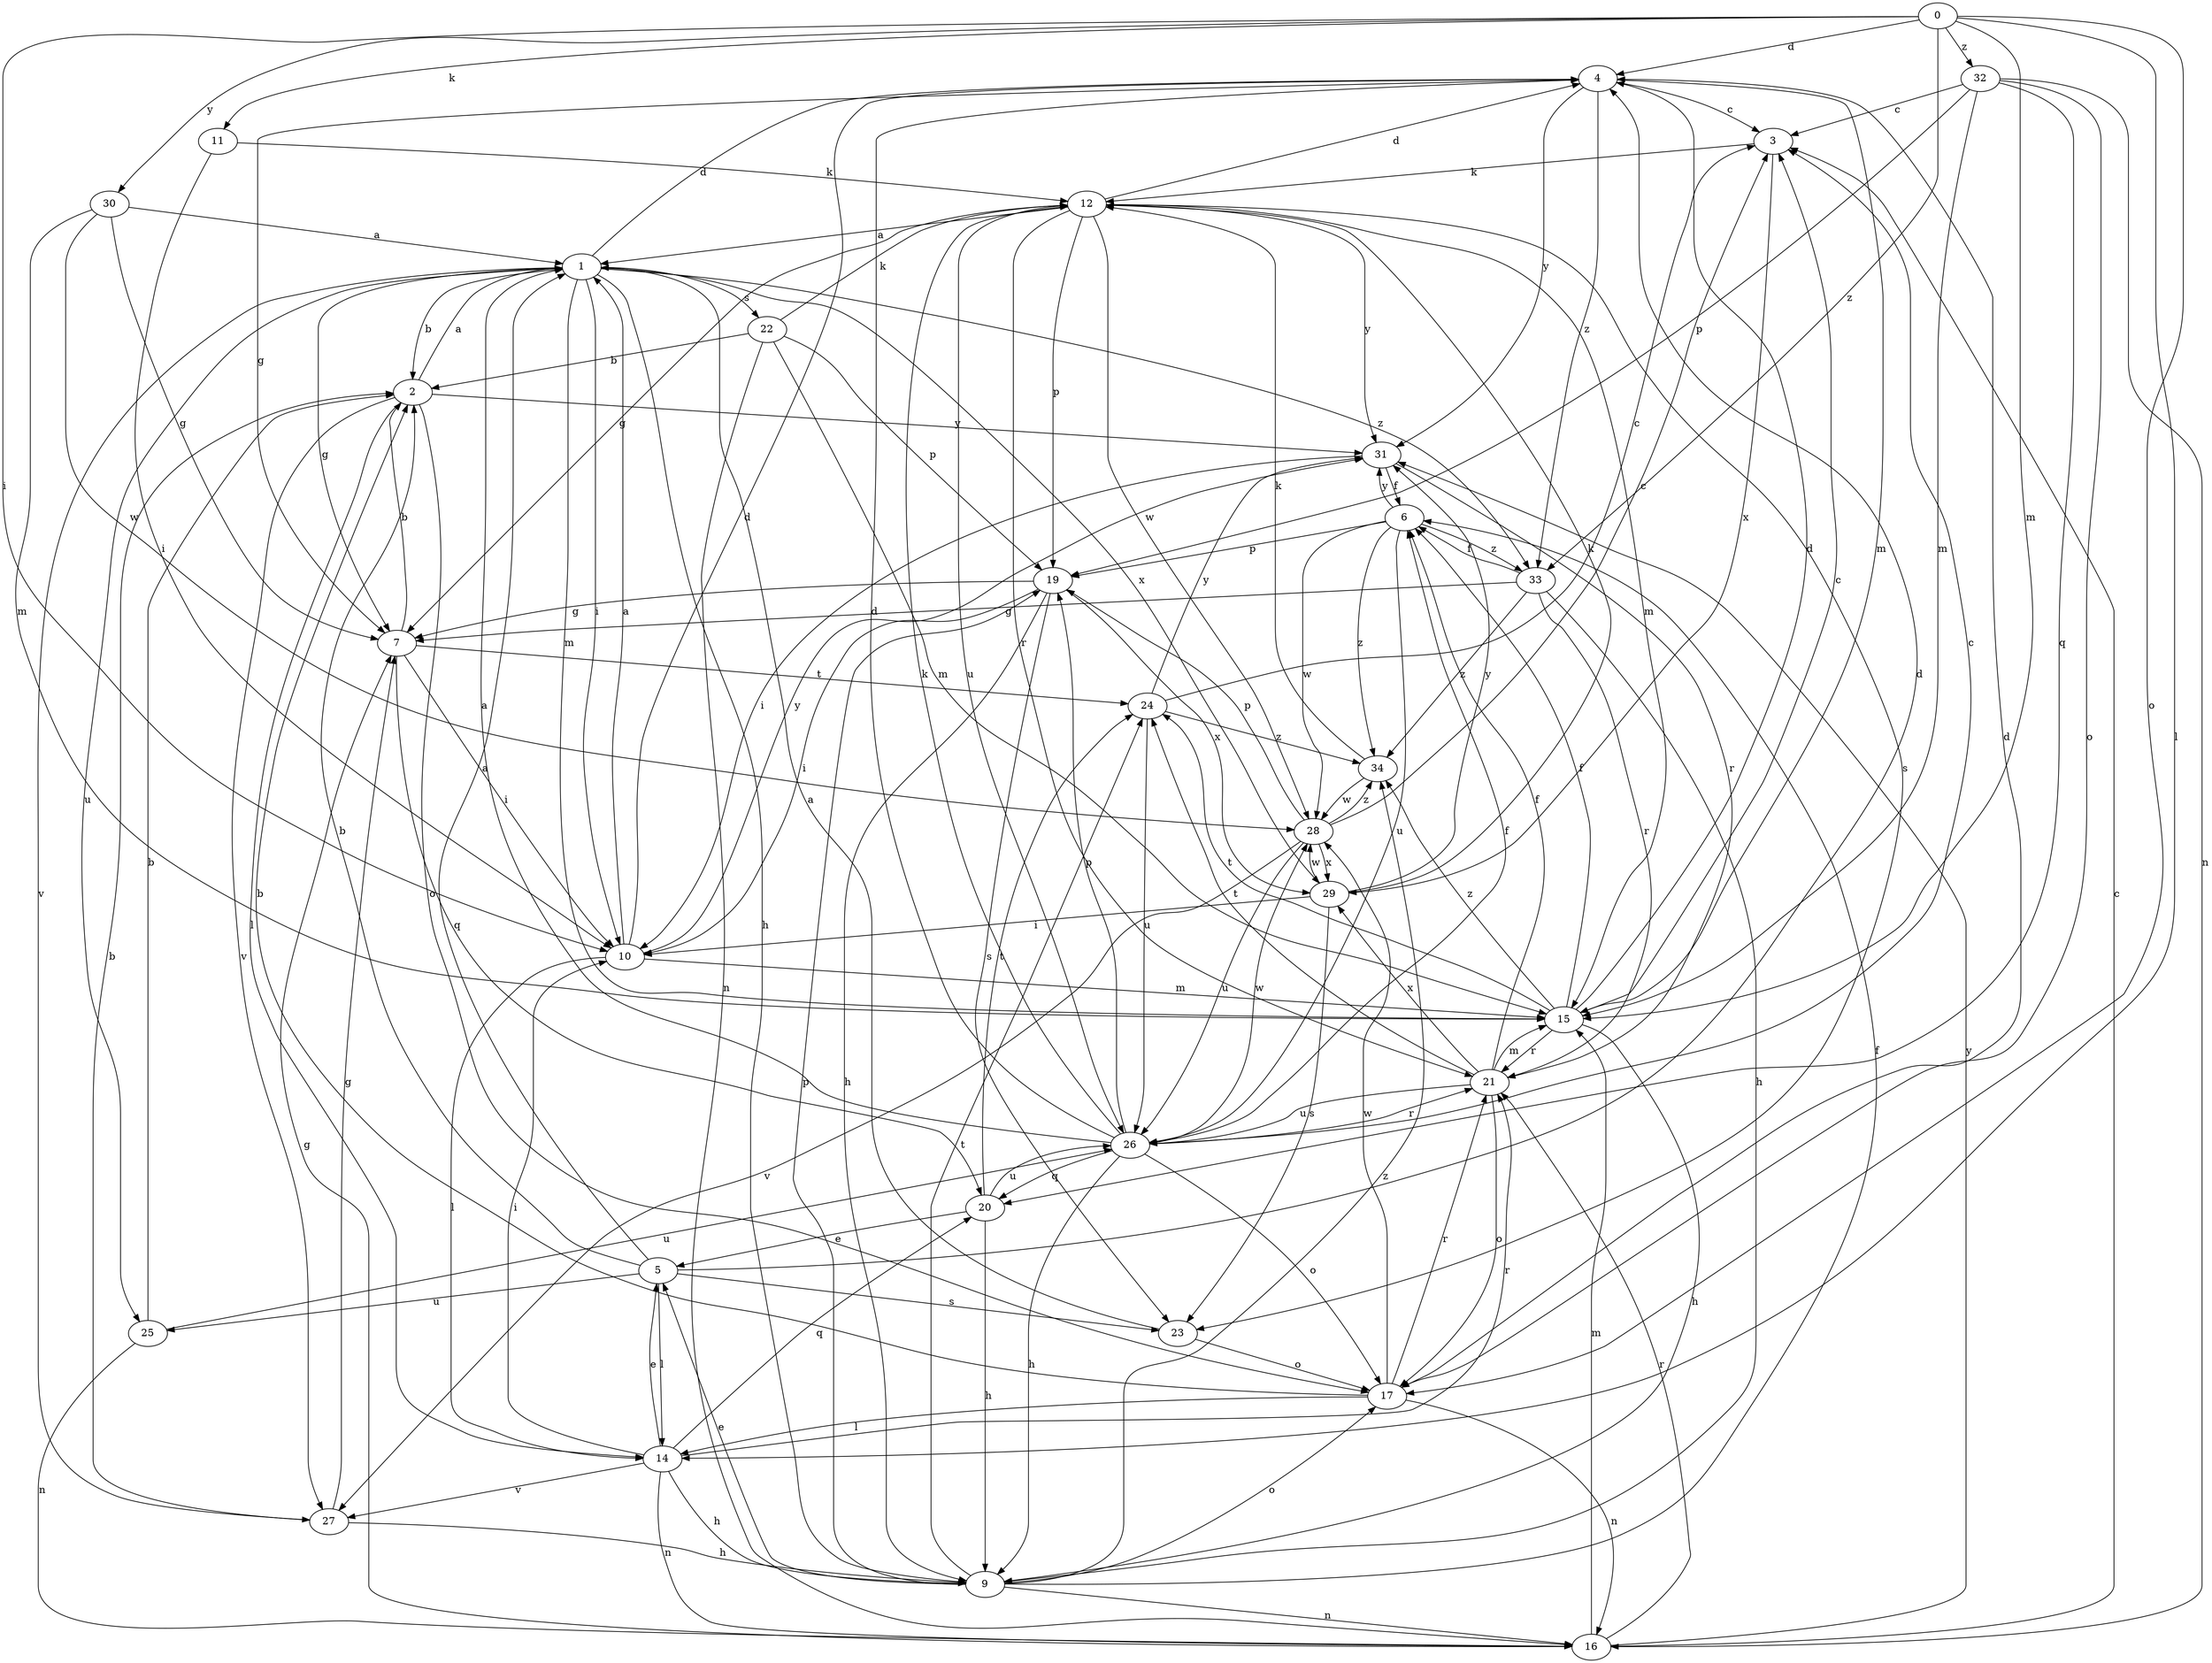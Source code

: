 strict digraph  {
0;
1;
2;
3;
4;
5;
6;
7;
9;
10;
11;
12;
14;
15;
16;
17;
19;
20;
21;
22;
23;
24;
25;
26;
27;
28;
29;
30;
31;
32;
33;
34;
0 -> 4  [label=d];
0 -> 10  [label=i];
0 -> 11  [label=k];
0 -> 14  [label=l];
0 -> 15  [label=m];
0 -> 17  [label=o];
0 -> 30  [label=y];
0 -> 32  [label=z];
0 -> 33  [label=z];
1 -> 2  [label=b];
1 -> 4  [label=d];
1 -> 7  [label=g];
1 -> 9  [label=h];
1 -> 10  [label=i];
1 -> 15  [label=m];
1 -> 22  [label=s];
1 -> 25  [label=u];
1 -> 27  [label=v];
1 -> 29  [label=x];
1 -> 33  [label=z];
2 -> 1  [label=a];
2 -> 14  [label=l];
2 -> 17  [label=o];
2 -> 27  [label=v];
2 -> 31  [label=y];
3 -> 12  [label=k];
3 -> 29  [label=x];
4 -> 3  [label=c];
4 -> 7  [label=g];
4 -> 15  [label=m];
4 -> 31  [label=y];
4 -> 33  [label=z];
5 -> 1  [label=a];
5 -> 2  [label=b];
5 -> 4  [label=d];
5 -> 14  [label=l];
5 -> 23  [label=s];
5 -> 25  [label=u];
6 -> 19  [label=p];
6 -> 26  [label=u];
6 -> 28  [label=w];
6 -> 31  [label=y];
6 -> 33  [label=z];
6 -> 34  [label=z];
7 -> 2  [label=b];
7 -> 10  [label=i];
7 -> 20  [label=q];
7 -> 24  [label=t];
9 -> 5  [label=e];
9 -> 6  [label=f];
9 -> 16  [label=n];
9 -> 17  [label=o];
9 -> 19  [label=p];
9 -> 24  [label=t];
9 -> 34  [label=z];
10 -> 1  [label=a];
10 -> 4  [label=d];
10 -> 14  [label=l];
10 -> 15  [label=m];
10 -> 31  [label=y];
11 -> 10  [label=i];
11 -> 12  [label=k];
12 -> 1  [label=a];
12 -> 4  [label=d];
12 -> 7  [label=g];
12 -> 15  [label=m];
12 -> 19  [label=p];
12 -> 21  [label=r];
12 -> 23  [label=s];
12 -> 26  [label=u];
12 -> 28  [label=w];
12 -> 31  [label=y];
14 -> 5  [label=e];
14 -> 9  [label=h];
14 -> 10  [label=i];
14 -> 16  [label=n];
14 -> 20  [label=q];
14 -> 21  [label=r];
14 -> 27  [label=v];
15 -> 3  [label=c];
15 -> 4  [label=d];
15 -> 6  [label=f];
15 -> 9  [label=h];
15 -> 21  [label=r];
15 -> 24  [label=t];
15 -> 34  [label=z];
16 -> 3  [label=c];
16 -> 7  [label=g];
16 -> 15  [label=m];
16 -> 21  [label=r];
16 -> 31  [label=y];
17 -> 2  [label=b];
17 -> 4  [label=d];
17 -> 14  [label=l];
17 -> 16  [label=n];
17 -> 21  [label=r];
17 -> 28  [label=w];
19 -> 7  [label=g];
19 -> 9  [label=h];
19 -> 10  [label=i];
19 -> 23  [label=s];
19 -> 29  [label=x];
20 -> 5  [label=e];
20 -> 9  [label=h];
20 -> 24  [label=t];
20 -> 26  [label=u];
21 -> 6  [label=f];
21 -> 15  [label=m];
21 -> 17  [label=o];
21 -> 24  [label=t];
21 -> 26  [label=u];
21 -> 29  [label=x];
22 -> 2  [label=b];
22 -> 12  [label=k];
22 -> 15  [label=m];
22 -> 16  [label=n];
22 -> 19  [label=p];
23 -> 1  [label=a];
23 -> 17  [label=o];
24 -> 3  [label=c];
24 -> 26  [label=u];
24 -> 31  [label=y];
24 -> 34  [label=z];
25 -> 2  [label=b];
25 -> 16  [label=n];
25 -> 26  [label=u];
26 -> 1  [label=a];
26 -> 3  [label=c];
26 -> 4  [label=d];
26 -> 6  [label=f];
26 -> 9  [label=h];
26 -> 12  [label=k];
26 -> 17  [label=o];
26 -> 19  [label=p];
26 -> 20  [label=q];
26 -> 21  [label=r];
26 -> 28  [label=w];
27 -> 2  [label=b];
27 -> 7  [label=g];
27 -> 9  [label=h];
28 -> 3  [label=c];
28 -> 19  [label=p];
28 -> 26  [label=u];
28 -> 27  [label=v];
28 -> 29  [label=x];
28 -> 34  [label=z];
29 -> 10  [label=i];
29 -> 12  [label=k];
29 -> 23  [label=s];
29 -> 28  [label=w];
29 -> 31  [label=y];
30 -> 1  [label=a];
30 -> 7  [label=g];
30 -> 15  [label=m];
30 -> 28  [label=w];
31 -> 6  [label=f];
31 -> 10  [label=i];
31 -> 21  [label=r];
32 -> 3  [label=c];
32 -> 15  [label=m];
32 -> 16  [label=n];
32 -> 17  [label=o];
32 -> 19  [label=p];
32 -> 20  [label=q];
33 -> 6  [label=f];
33 -> 7  [label=g];
33 -> 9  [label=h];
33 -> 21  [label=r];
33 -> 34  [label=z];
34 -> 12  [label=k];
34 -> 28  [label=w];
}
